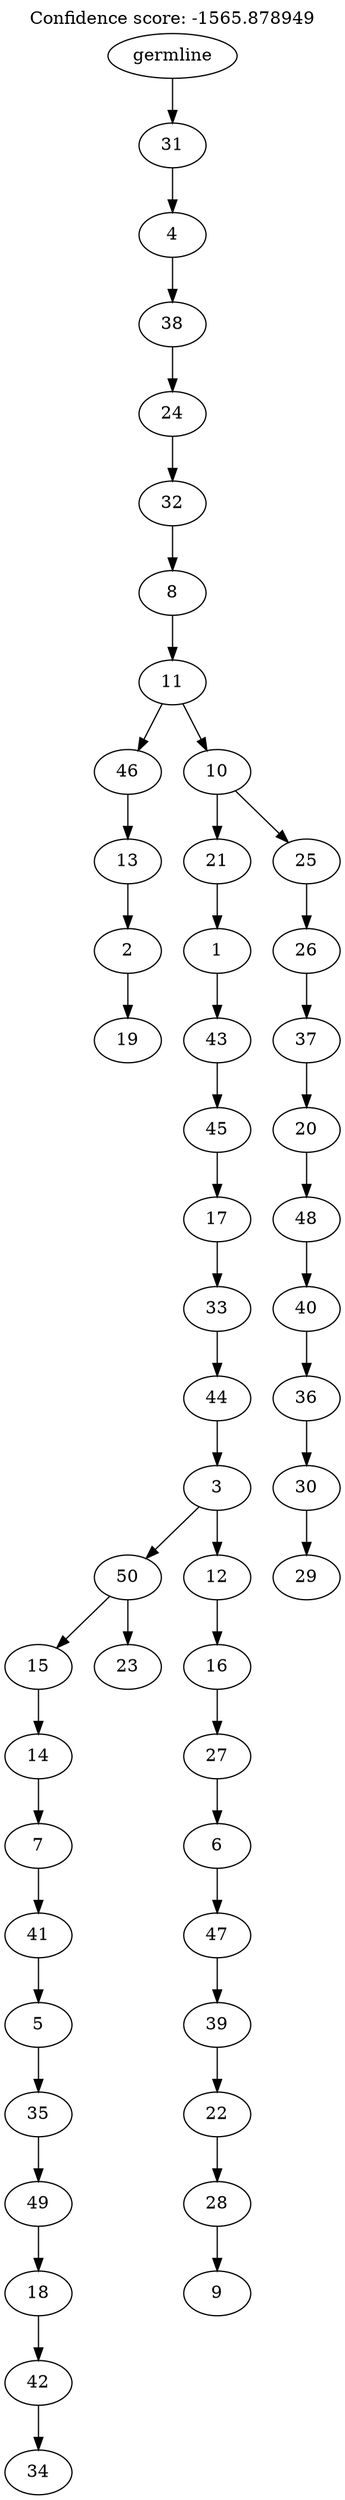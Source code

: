 digraph g {
	"49" -> "50";
	"50" [label="19"];
	"48" -> "49";
	"49" [label="2"];
	"47" -> "48";
	"48" [label="13"];
	"45" -> "46";
	"46" [label="34"];
	"44" -> "45";
	"45" [label="42"];
	"43" -> "44";
	"44" [label="18"];
	"42" -> "43";
	"43" [label="49"];
	"41" -> "42";
	"42" [label="35"];
	"40" -> "41";
	"41" [label="5"];
	"39" -> "40";
	"40" [label="41"];
	"38" -> "39";
	"39" [label="7"];
	"37" -> "38";
	"38" [label="14"];
	"35" -> "36";
	"36" [label="23"];
	"35" -> "37";
	"37" [label="15"];
	"33" -> "34";
	"34" [label="9"];
	"32" -> "33";
	"33" [label="28"];
	"31" -> "32";
	"32" [label="22"];
	"30" -> "31";
	"31" [label="39"];
	"29" -> "30";
	"30" [label="47"];
	"28" -> "29";
	"29" [label="6"];
	"27" -> "28";
	"28" [label="27"];
	"26" -> "27";
	"27" [label="16"];
	"25" -> "26";
	"26" [label="12"];
	"25" -> "35";
	"35" [label="50"];
	"24" -> "25";
	"25" [label="3"];
	"23" -> "24";
	"24" [label="44"];
	"22" -> "23";
	"23" [label="33"];
	"21" -> "22";
	"22" [label="17"];
	"20" -> "21";
	"21" [label="45"];
	"19" -> "20";
	"20" [label="43"];
	"18" -> "19";
	"19" [label="1"];
	"16" -> "17";
	"17" [label="29"];
	"15" -> "16";
	"16" [label="30"];
	"14" -> "15";
	"15" [label="36"];
	"13" -> "14";
	"14" [label="40"];
	"12" -> "13";
	"13" [label="48"];
	"11" -> "12";
	"12" [label="20"];
	"10" -> "11";
	"11" [label="37"];
	"9" -> "10";
	"10" [label="26"];
	"8" -> "9";
	"9" [label="25"];
	"8" -> "18";
	"18" [label="21"];
	"7" -> "8";
	"8" [label="10"];
	"7" -> "47";
	"47" [label="46"];
	"6" -> "7";
	"7" [label="11"];
	"5" -> "6";
	"6" [label="8"];
	"4" -> "5";
	"5" [label="32"];
	"3" -> "4";
	"4" [label="24"];
	"2" -> "3";
	"3" [label="38"];
	"1" -> "2";
	"2" [label="4"];
	"0" -> "1";
	"1" [label="31"];
	"0" [label="germline"];
	labelloc="t";
	label="Confidence score: -1565.878949";
}
